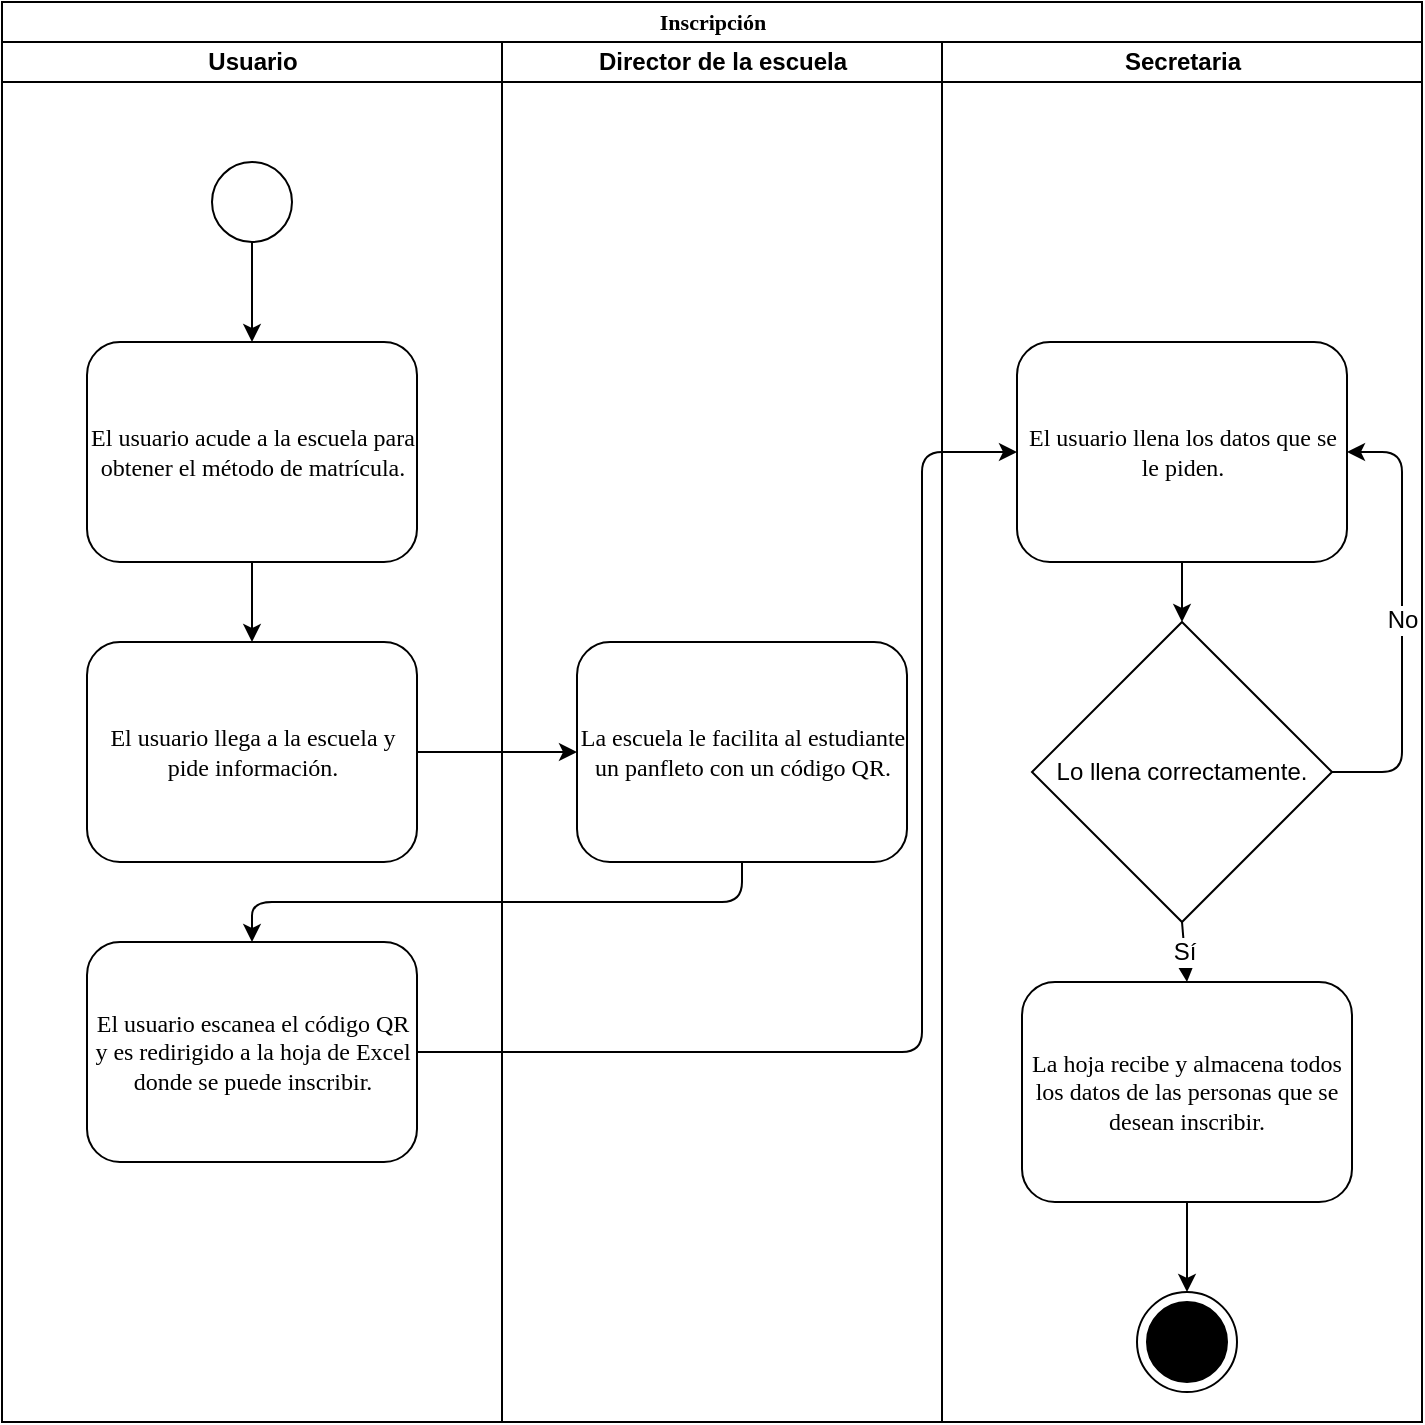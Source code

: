 <mxfile version="12.9.14" type="github"><diagram name="Page-1" id="74e2e168-ea6b-b213-b513-2b3c1d86103e"><mxGraphModel dx="868" dy="434" grid="1" gridSize="10" guides="1" tooltips="1" connect="1" arrows="1" fold="1" page="1" pageScale="1" pageWidth="1100" pageHeight="850" background="#ffffff" math="0" shadow="0"><root><mxCell id="0"/><mxCell id="1" parent="0"/><mxCell id="77e6c97f196da883-1" value="&lt;font style=&quot;font-size: 11px&quot;&gt;Inscripción&lt;/font&gt;" style="swimlane;html=1;childLayout=stackLayout;startSize=20;rounded=0;shadow=0;labelBackgroundColor=none;strokeWidth=1;fontFamily=Verdana;fontSize=8;align=center;" parent="1" vertex="1"><mxGeometry x="70" y="40" width="710" height="710" as="geometry"/></mxCell><mxCell id="77e6c97f196da883-2" value="Usuario" style="swimlane;html=1;startSize=20;" parent="77e6c97f196da883-1" vertex="1"><mxGeometry y="20" width="250" height="690" as="geometry"/></mxCell><mxCell id="77e6c97f196da883-8" value="El usuario acude a la escuela para obtener el método de matrícula." style="rounded=1;whiteSpace=wrap;html=1;shadow=0;labelBackgroundColor=none;strokeWidth=1;fontFamily=Verdana;fontSize=12;align=center;" parent="77e6c97f196da883-2" vertex="1"><mxGeometry x="42.5" y="150" width="165" height="110" as="geometry"/></mxCell><mxCell id="XYzS-P16CVQXeUTLa9tK-2" value="" style="ellipse;whiteSpace=wrap;html=1;aspect=fixed;" parent="77e6c97f196da883-2" vertex="1"><mxGeometry x="105" y="60" width="40" height="40" as="geometry"/></mxCell><mxCell id="XYzS-P16CVQXeUTLa9tK-3" value="" style="endArrow=classic;html=1;exitX=0.5;exitY=1;exitDx=0;exitDy=0;entryX=0.5;entryY=0;entryDx=0;entryDy=0;" parent="77e6c97f196da883-2" source="XYzS-P16CVQXeUTLa9tK-2" target="77e6c97f196da883-8" edge="1"><mxGeometry width="50" height="50" relative="1" as="geometry"><mxPoint x="450" y="240" as="sourcePoint"/><mxPoint x="500" y="190" as="targetPoint"/></mxGeometry></mxCell><mxCell id="XYzS-P16CVQXeUTLa9tK-6" value="" style="endArrow=classic;html=1;fontSize=12;exitX=0.5;exitY=1;exitDx=0;exitDy=0;entryX=0.5;entryY=0;entryDx=0;entryDy=0;" parent="77e6c97f196da883-2" source="77e6c97f196da883-8" target="XYzS-P16CVQXeUTLa9tK-4" edge="1"><mxGeometry width="50" height="50" relative="1" as="geometry"><mxPoint x="450" y="340" as="sourcePoint"/><mxPoint x="500" y="290" as="targetPoint"/></mxGeometry></mxCell><mxCell id="XYzS-P16CVQXeUTLa9tK-4" value="El usuario llega a la escuela y pide información." style="rounded=1;whiteSpace=wrap;html=1;shadow=0;labelBackgroundColor=none;strokeWidth=1;fontFamily=Verdana;fontSize=12;align=center;" parent="77e6c97f196da883-2" vertex="1"><mxGeometry x="42.5" y="300" width="165" height="110" as="geometry"/></mxCell><mxCell id="XYzS-P16CVQXeUTLa9tK-5" value="El usuario escanea el código QR y es redirigido a la hoja de Excel donde se puede inscribir." style="rounded=1;whiteSpace=wrap;html=1;shadow=0;labelBackgroundColor=none;strokeWidth=1;fontFamily=Verdana;fontSize=12;align=center;" parent="77e6c97f196da883-2" vertex="1"><mxGeometry x="42.5" y="450" width="165" height="110" as="geometry"/></mxCell><mxCell id="77e6c97f196da883-3" value="Director de la escuela" style="swimlane;html=1;startSize=20;" parent="77e6c97f196da883-1" vertex="1"><mxGeometry x="250" y="20" width="220" height="690" as="geometry"/></mxCell><mxCell id="XYzS-P16CVQXeUTLa9tK-8" value="La escuela le facilita al estudiante un panfleto con un código QR." style="rounded=1;whiteSpace=wrap;html=1;shadow=0;labelBackgroundColor=none;strokeWidth=1;fontFamily=Verdana;fontSize=12;align=center;" parent="77e6c97f196da883-3" vertex="1"><mxGeometry x="37.5" y="300" width="165" height="110" as="geometry"/></mxCell><mxCell id="XYzS-P16CVQXeUTLa9tK-9" value="" style="endArrow=classic;html=1;fontSize=12;exitX=1;exitY=0.5;exitDx=0;exitDy=0;entryX=0;entryY=0.5;entryDx=0;entryDy=0;" parent="77e6c97f196da883-1" source="XYzS-P16CVQXeUTLa9tK-4" target="XYzS-P16CVQXeUTLa9tK-8" edge="1"><mxGeometry width="50" height="50" relative="1" as="geometry"><mxPoint x="450" y="360" as="sourcePoint"/><mxPoint x="500" y="310" as="targetPoint"/></mxGeometry></mxCell><mxCell id="XYzS-P16CVQXeUTLa9tK-10" value="" style="endArrow=classic;html=1;fontSize=12;exitX=0.5;exitY=1;exitDx=0;exitDy=0;entryX=0.5;entryY=0;entryDx=0;entryDy=0;" parent="77e6c97f196da883-1" source="XYzS-P16CVQXeUTLa9tK-8" target="XYzS-P16CVQXeUTLa9tK-5" edge="1"><mxGeometry width="50" height="50" relative="1" as="geometry"><mxPoint x="450" y="360" as="sourcePoint"/><mxPoint x="190" y="450" as="targetPoint"/><Array as="points"><mxPoint x="370" y="450"/><mxPoint x="125" y="450"/></Array></mxGeometry></mxCell><mxCell id="XYzS-P16CVQXeUTLa9tK-12" value="" style="endArrow=classic;html=1;fontSize=12;exitX=1;exitY=0.5;exitDx=0;exitDy=0;entryX=0;entryY=0.5;entryDx=0;entryDy=0;" parent="77e6c97f196da883-1" source="XYzS-P16CVQXeUTLa9tK-5" target="XYzS-P16CVQXeUTLa9tK-11" edge="1"><mxGeometry width="50" height="50" relative="1" as="geometry"><mxPoint x="450" y="360" as="sourcePoint"/><mxPoint x="500" y="310" as="targetPoint"/><Array as="points"><mxPoint x="460" y="525"/><mxPoint x="460" y="225"/></Array></mxGeometry></mxCell><mxCell id="77e6c97f196da883-4" value="Secretaria" style="swimlane;html=1;startSize=20;" parent="77e6c97f196da883-1" vertex="1"><mxGeometry x="470" y="20" width="240" height="690" as="geometry"/></mxCell><mxCell id="XYzS-P16CVQXeUTLa9tK-14" value="" style="endArrow=classic;html=1;fontSize=12;exitX=0.5;exitY=1;exitDx=0;exitDy=0;entryX=0.5;entryY=0;entryDx=0;entryDy=0;" parent="77e6c97f196da883-4" source="XYzS-P16CVQXeUTLa9tK-11" target="XYzS-P16CVQXeUTLa9tK-13" edge="1"><mxGeometry width="50" height="50" relative="1" as="geometry"><mxPoint x="-40" y="340" as="sourcePoint"/><mxPoint x="10" y="290" as="targetPoint"/></mxGeometry></mxCell><mxCell id="XYzS-P16CVQXeUTLa9tK-16" value="No" style="endArrow=classic;html=1;fontSize=12;exitX=1;exitY=0.5;exitDx=0;exitDy=0;entryX=1;entryY=0.5;entryDx=0;entryDy=0;" parent="77e6c97f196da883-4" source="XYzS-P16CVQXeUTLa9tK-13" target="XYzS-P16CVQXeUTLa9tK-11" edge="1"><mxGeometry width="50" height="50" relative="1" as="geometry"><mxPoint x="-40" y="340" as="sourcePoint"/><mxPoint x="10" y="290" as="targetPoint"/><Array as="points"><mxPoint x="230" y="365"/><mxPoint x="230" y="205"/></Array></mxGeometry></mxCell><mxCell id="XYzS-P16CVQXeUTLa9tK-17" value="Sí" style="endArrow=classic;html=1;fontSize=12;exitX=0.5;exitY=1;exitDx=0;exitDy=0;entryX=0.5;entryY=0;entryDx=0;entryDy=0;" parent="77e6c97f196da883-4" source="XYzS-P16CVQXeUTLa9tK-13" target="XYzS-P16CVQXeUTLa9tK-18" edge="1"><mxGeometry width="50" height="50" relative="1" as="geometry"><mxPoint x="-40" y="340" as="sourcePoint"/><mxPoint x="110" y="480" as="targetPoint"/></mxGeometry></mxCell><mxCell id="XYzS-P16CVQXeUTLa9tK-20" value="" style="endArrow=classic;html=1;fontSize=12;exitX=0.5;exitY=1;exitDx=0;exitDy=0;entryX=0.5;entryY=0;entryDx=0;entryDy=0;" parent="77e6c97f196da883-4" source="XYzS-P16CVQXeUTLa9tK-18" target="XYzS-P16CVQXeUTLa9tK-21" edge="1"><mxGeometry width="50" height="50" relative="1" as="geometry"><mxPoint x="-40" y="440" as="sourcePoint"/><mxPoint x="103" y="610" as="targetPoint"/></mxGeometry></mxCell><mxCell id="XYzS-P16CVQXeUTLa9tK-11" value="El usuario llena los datos que se le piden." style="rounded=1;whiteSpace=wrap;html=1;shadow=0;labelBackgroundColor=none;strokeWidth=1;fontFamily=Verdana;fontSize=12;align=center;" parent="77e6c97f196da883-4" vertex="1"><mxGeometry x="37.5" y="150" width="165" height="110" as="geometry"/></mxCell><mxCell id="XYzS-P16CVQXeUTLa9tK-22" value="" style="ellipse;whiteSpace=wrap;html=1;aspect=fixed;fillColor=#000000;fontSize=12;" parent="77e6c97f196da883-4" vertex="1"><mxGeometry x="102.5" y="630" width="40" height="40" as="geometry"/></mxCell><mxCell id="XYzS-P16CVQXeUTLa9tK-21" value="" style="ellipse;whiteSpace=wrap;html=1;aspect=fixed;fontSize=12;fillColor=none;" parent="77e6c97f196da883-4" vertex="1"><mxGeometry x="97.5" y="625" width="50" height="50" as="geometry"/></mxCell><mxCell id="XYzS-P16CVQXeUTLa9tK-18" value="La hoja recibe y almacena todos los datos de las personas que se desean inscribir." style="rounded=1;whiteSpace=wrap;html=1;shadow=0;labelBackgroundColor=none;strokeWidth=1;fontFamily=Verdana;fontSize=12;align=center;" parent="77e6c97f196da883-4" vertex="1"><mxGeometry x="40" y="470" width="165" height="110" as="geometry"/></mxCell><mxCell id="XYzS-P16CVQXeUTLa9tK-13" value="Lo llena correctamente." style="rhombus;whiteSpace=wrap;html=1;fontSize=12;" parent="77e6c97f196da883-4" vertex="1"><mxGeometry x="45" y="290" width="150" height="150" as="geometry"/></mxCell></root></mxGraphModel></diagram></mxfile>